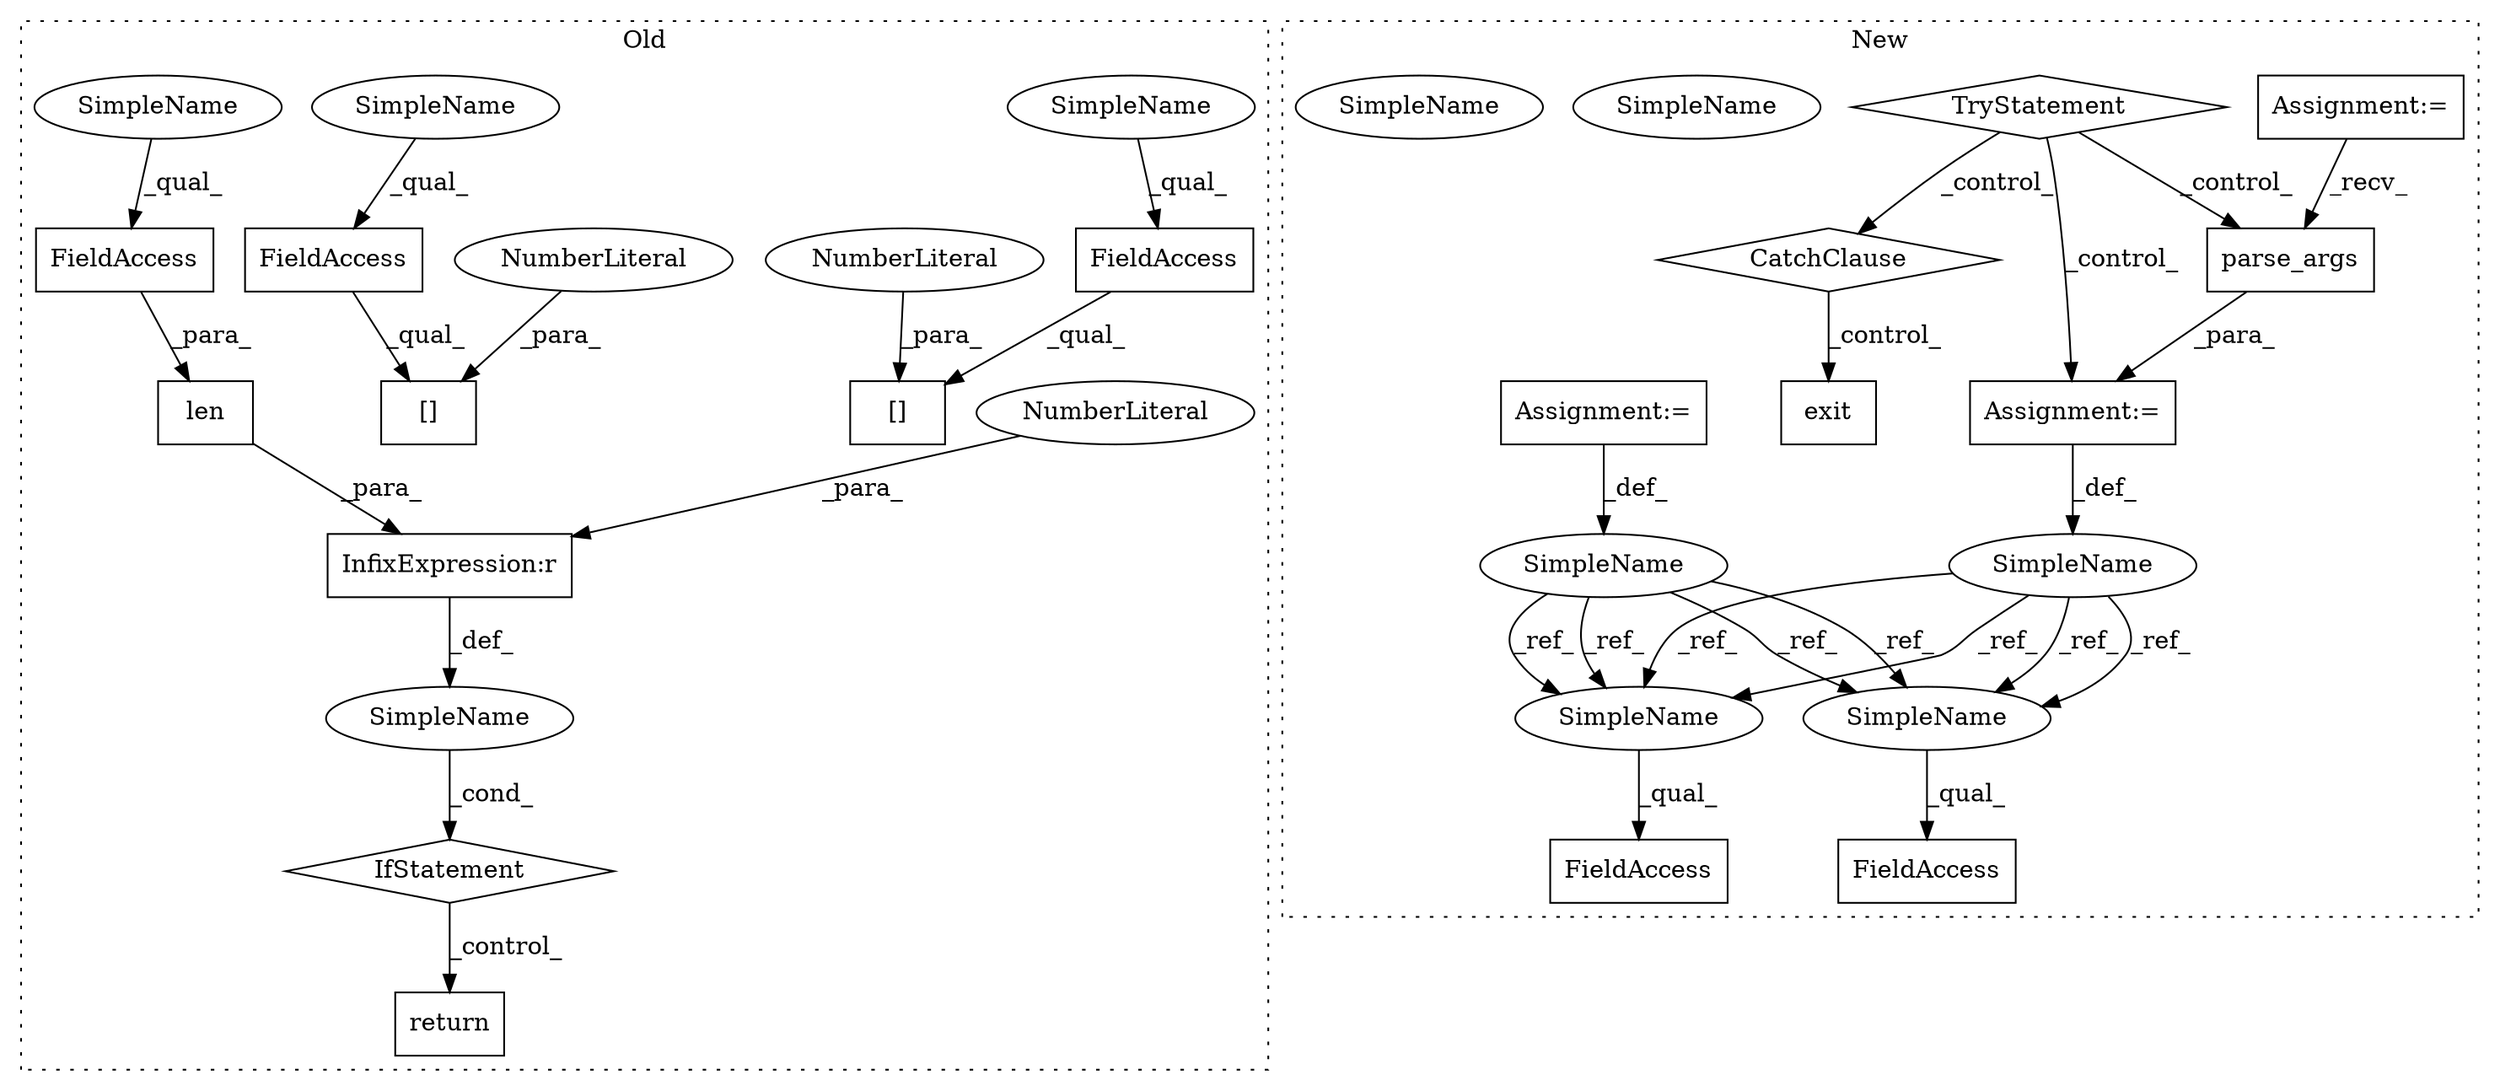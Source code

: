 digraph G {
subgraph cluster0 {
1 [label="len" a="32" s="13140,13152" l="4,1" shape="box"];
3 [label="IfStatement" a="25" s="13136,13157" l="4,2" shape="diamond"];
4 [label="InfixExpression:r" a="27" s="13153" l="3" shape="box"];
5 [label="NumberLiteral" a="34" s="13156" l="1" shape="ellipse"];
10 [label="SimpleName" a="42" s="" l="" shape="ellipse"];
11 [label="return" a="41" s="13258" l="7" shape="box"];
12 [label="FieldAccess" a="22" s="13144" l="8" shape="box"];
13 [label="FieldAccess" a="22" s="13289" l="8" shape="box"];
14 [label="[]" a="2" s="13289,13299" l="9,1" shape="box"];
15 [label="NumberLiteral" a="34" s="13298" l="1" shape="ellipse"];
19 [label="FieldAccess" a="22" s="13852" l="8" shape="box"];
20 [label="[]" a="2" s="13852,13862" l="9,1" shape="box"];
21 [label="NumberLiteral" a="34" s="13861" l="1" shape="ellipse"];
29 [label="SimpleName" a="42" s="13289" l="3" shape="ellipse"];
30 [label="SimpleName" a="42" s="13144" l="3" shape="ellipse"];
31 [label="SimpleName" a="42" s="13852" l="3" shape="ellipse"];
label = "Old";
style="dotted";
}
subgraph cluster1 {
2 [label="exit" a="32" s="18374" l="6" shape="box"];
6 [label="CatchClause" a="12" s="18326,18360" l="11,2" shape="diamond"];
7 [label="TryStatement" a="54" s="18281" l="4" shape="diamond"];
8 [label="Assignment:=" a="7" s="18297" l="1" shape="box"];
9 [label="Assignment:=" a="7" s="18195" l="6" shape="box"];
16 [label="FieldAccess" a="22" s="18665" l="8" shape="box"];
17 [label="SimpleName" a="42" s="18293" l="4" shape="ellipse"];
18 [label="FieldAccess" a="22" s="19188" l="17" shape="box"];
22 [label="SimpleName" a="42" s="17796" l="4" shape="ellipse"];
23 [label="parse_args" a="32" s="18305" l="12" shape="box"];
24 [label="Assignment:=" a="7" s="17796" l="4" shape="box"];
25 [label="SimpleName" a="42" s="19188" l="4" shape="ellipse"];
26 [label="SimpleName" a="42" s="18665" l="4" shape="ellipse"];
27 [label="SimpleName" a="42" s="18665" l="4" shape="ellipse"];
28 [label="SimpleName" a="42" s="19188" l="4" shape="ellipse"];
label = "New";
style="dotted";
}
1 -> 4 [label="_para_"];
3 -> 11 [label="_control_"];
4 -> 10 [label="_def_"];
5 -> 4 [label="_para_"];
6 -> 2 [label="_control_"];
7 -> 6 [label="_control_"];
7 -> 8 [label="_control_"];
7 -> 23 [label="_control_"];
8 -> 17 [label="_def_"];
9 -> 23 [label="_recv_"];
10 -> 3 [label="_cond_"];
12 -> 1 [label="_para_"];
13 -> 14 [label="_qual_"];
15 -> 14 [label="_para_"];
17 -> 28 [label="_ref_"];
17 -> 28 [label="_ref_"];
17 -> 27 [label="_ref_"];
17 -> 27 [label="_ref_"];
19 -> 20 [label="_qual_"];
21 -> 20 [label="_para_"];
22 -> 27 [label="_ref_"];
22 -> 27 [label="_ref_"];
22 -> 28 [label="_ref_"];
22 -> 28 [label="_ref_"];
23 -> 8 [label="_para_"];
24 -> 22 [label="_def_"];
27 -> 16 [label="_qual_"];
28 -> 18 [label="_qual_"];
29 -> 13 [label="_qual_"];
30 -> 12 [label="_qual_"];
31 -> 19 [label="_qual_"];
}